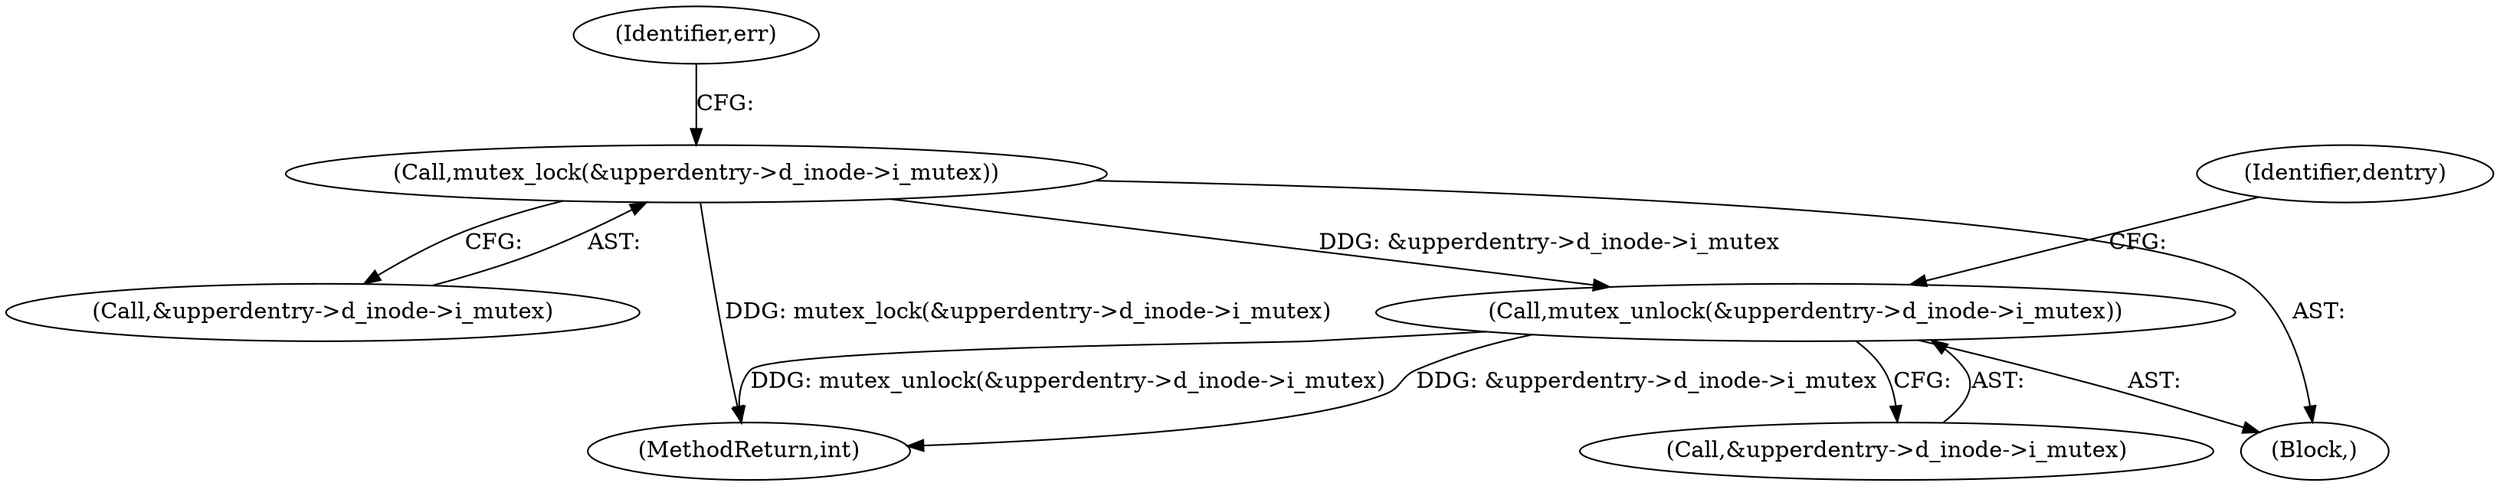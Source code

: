 digraph "0_linux_acff81ec2c79492b180fade3c2894425cd35a545@API" {
"1000138" [label="(Call,mutex_unlock(&upperdentry->d_inode->i_mutex))"];
"1000125" [label="(Call,mutex_lock(&upperdentry->d_inode->i_mutex))"];
"1000126" [label="(Call,&upperdentry->d_inode->i_mutex)"];
"1000150" [label="(MethodReturn,int)"];
"1000133" [label="(Identifier,err)"];
"1000139" [label="(Call,&upperdentry->d_inode->i_mutex)"];
"1000120" [label="(Block,)"];
"1000125" [label="(Call,mutex_lock(&upperdentry->d_inode->i_mutex))"];
"1000146" [label="(Identifier,dentry)"];
"1000138" [label="(Call,mutex_unlock(&upperdentry->d_inode->i_mutex))"];
"1000138" -> "1000120"  [label="AST: "];
"1000138" -> "1000139"  [label="CFG: "];
"1000139" -> "1000138"  [label="AST: "];
"1000146" -> "1000138"  [label="CFG: "];
"1000138" -> "1000150"  [label="DDG: mutex_unlock(&upperdentry->d_inode->i_mutex)"];
"1000138" -> "1000150"  [label="DDG: &upperdentry->d_inode->i_mutex"];
"1000125" -> "1000138"  [label="DDG: &upperdentry->d_inode->i_mutex"];
"1000125" -> "1000120"  [label="AST: "];
"1000125" -> "1000126"  [label="CFG: "];
"1000126" -> "1000125"  [label="AST: "];
"1000133" -> "1000125"  [label="CFG: "];
"1000125" -> "1000150"  [label="DDG: mutex_lock(&upperdentry->d_inode->i_mutex)"];
}
